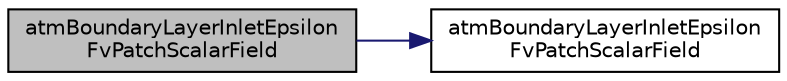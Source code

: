 digraph "atmBoundaryLayerInletEpsilonFvPatchScalarField"
{
  bgcolor="transparent";
  edge [fontname="Helvetica",fontsize="10",labelfontname="Helvetica",labelfontsize="10"];
  node [fontname="Helvetica",fontsize="10",shape=record];
  rankdir="LR";
  Node1 [label="atmBoundaryLayerInletEpsilon\lFvPatchScalarField",height=0.2,width=0.4,color="black", fillcolor="grey75", style="filled", fontcolor="black"];
  Node1 -> Node2 [color="midnightblue",fontsize="10",style="solid",fontname="Helvetica"];
  Node2 [label="atmBoundaryLayerInletEpsilon\lFvPatchScalarField",height=0.2,width=0.4,color="black",URL="$a00076.html#a370592961aaed644a1fbbd2bcb885e72",tooltip="Construct from patch and internal field. "];
}
